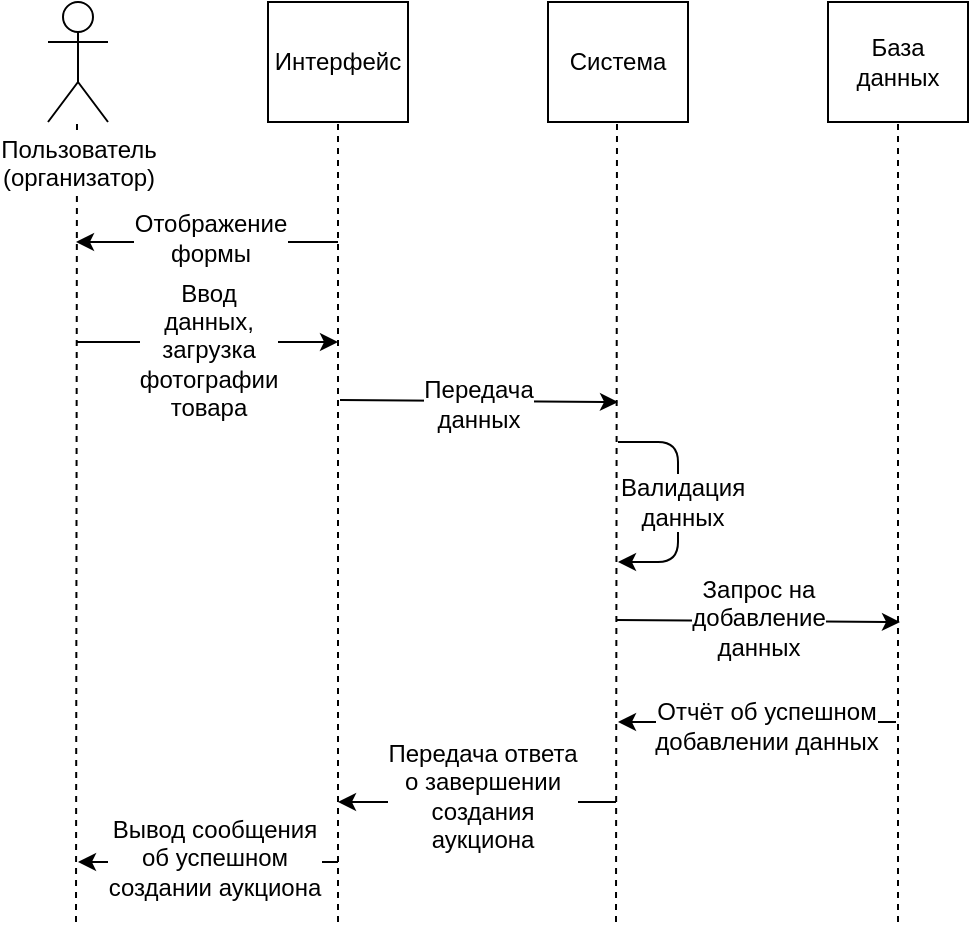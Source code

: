 <mxfile version="10.7.1" type="github"><diagram id="0xHDA5EfrwyX-AifSGQn" name="Page-1"><mxGraphModel dx="994" dy="835" grid="1" gridSize="10" guides="1" tooltips="1" connect="1" arrows="1" fold="1" page="1" pageScale="1" pageWidth="827" pageHeight="1169" math="0" shadow="0"><root><mxCell id="0"/><mxCell id="1" parent="0"/><mxCell id="ewqKxwT_v8m3utj_Tbs3-27" value="Интерфейс" style="rounded=0;whiteSpace=wrap;html=1;" vertex="1" parent="1"><mxGeometry x="230" y="200" width="70" height="60" as="geometry"/></mxCell><mxCell id="ewqKxwT_v8m3utj_Tbs3-28" value="Система" style="rounded=0;whiteSpace=wrap;html=1;" vertex="1" parent="1"><mxGeometry x="370" y="200" width="70" height="60" as="geometry"/></mxCell><mxCell id="ewqKxwT_v8m3utj_Tbs3-29" value="База данных" style="rounded=0;whiteSpace=wrap;html=1;" vertex="1" parent="1"><mxGeometry x="510" y="200" width="70" height="60" as="geometry"/></mxCell><mxCell id="ewqKxwT_v8m3utj_Tbs3-30" value="" style="endArrow=none;dashed=1;html=1;entryX=0.5;entryY=1;entryDx=0;entryDy=0;" edge="1" parent="1" target="ewqKxwT_v8m3utj_Tbs3-29"><mxGeometry width="50" height="50" relative="1" as="geometry"><mxPoint x="545" y="660" as="sourcePoint"/><mxPoint x="150" y="300" as="targetPoint"/></mxGeometry></mxCell><mxCell id="ewqKxwT_v8m3utj_Tbs3-31" value="" style="endArrow=none;dashed=1;html=1;entryX=0.5;entryY=1;entryDx=0;entryDy=0;" edge="1" parent="1"><mxGeometry width="50" height="50" relative="1" as="geometry"><mxPoint x="404" y="660" as="sourcePoint"/><mxPoint x="404.5" y="260" as="targetPoint"/></mxGeometry></mxCell><mxCell id="ewqKxwT_v8m3utj_Tbs3-32" value="" style="endArrow=none;dashed=1;html=1;entryX=0.5;entryY=1;entryDx=0;entryDy=0;" edge="1" parent="1"><mxGeometry width="50" height="50" relative="1" as="geometry"><mxPoint x="265" y="660" as="sourcePoint"/><mxPoint x="265" y="260" as="targetPoint"/></mxGeometry></mxCell><mxCell id="ewqKxwT_v8m3utj_Tbs3-33" value="" style="endArrow=none;dashed=1;html=1;entryX=0.5;entryY=1;entryDx=0;entryDy=0;" edge="1" parent="1"><mxGeometry width="50" height="50" relative="1" as="geometry"><mxPoint x="134" y="660" as="sourcePoint"/><mxPoint x="134.5" y="260" as="targetPoint"/></mxGeometry></mxCell><mxCell id="ewqKxwT_v8m3utj_Tbs3-34" value="Пользователь&lt;br&gt;(организатор)&lt;br&gt;" style="shape=umlActor;verticalLabelPosition=bottom;labelBackgroundColor=#ffffff;verticalAlign=top;html=1;outlineConnect=0;" vertex="1" parent="1"><mxGeometry x="120" y="200" width="30" height="60" as="geometry"/></mxCell><mxCell id="ewqKxwT_v8m3utj_Tbs3-35" value="" style="endArrow=classic;html=1;" edge="1" parent="1"><mxGeometry width="50" height="50" relative="1" as="geometry"><mxPoint x="265" y="320" as="sourcePoint"/><mxPoint x="134" y="320" as="targetPoint"/></mxGeometry></mxCell><mxCell id="ewqKxwT_v8m3utj_Tbs3-36" value="Отображение&lt;br&gt;формы" style="text;html=1;resizable=0;points=[];align=center;verticalAlign=middle;labelBackgroundColor=#ffffff;" vertex="1" connectable="0" parent="ewqKxwT_v8m3utj_Tbs3-35"><mxGeometry x="0.171" relative="1" as="geometry"><mxPoint x="12" y="-2" as="offset"/></mxGeometry></mxCell><mxCell id="ewqKxwT_v8m3utj_Tbs3-37" value="" style="endArrow=classic;html=1;" edge="1" parent="1"><mxGeometry width="50" height="50" relative="1" as="geometry"><mxPoint x="134" y="370" as="sourcePoint"/><mxPoint x="265" y="370" as="targetPoint"/></mxGeometry></mxCell><mxCell id="ewqKxwT_v8m3utj_Tbs3-38" value="Ввод&lt;br&gt;данных,&lt;br&gt;загрузка&lt;br&gt;фотографии&lt;br&gt;товара&lt;br&gt;" style="text;html=1;resizable=0;points=[];align=center;verticalAlign=middle;labelBackgroundColor=#ffffff;" vertex="1" connectable="0" parent="ewqKxwT_v8m3utj_Tbs3-37"><mxGeometry x="0.23" relative="1" as="geometry"><mxPoint x="-15" y="4" as="offset"/></mxGeometry></mxCell><mxCell id="ewqKxwT_v8m3utj_Tbs3-39" value="" style="endArrow=classic;html=1;" edge="1" parent="1"><mxGeometry width="50" height="50" relative="1" as="geometry"><mxPoint x="266" y="399" as="sourcePoint"/><mxPoint x="405" y="400" as="targetPoint"/></mxGeometry></mxCell><mxCell id="ewqKxwT_v8m3utj_Tbs3-40" value="Передача&lt;br&gt;данных&lt;br&gt;" style="text;html=1;resizable=0;points=[];align=center;verticalAlign=middle;labelBackgroundColor=#ffffff;" vertex="1" connectable="0" parent="ewqKxwT_v8m3utj_Tbs3-39"><mxGeometry x="-0.143" y="-1" relative="1" as="geometry"><mxPoint x="9" as="offset"/></mxGeometry></mxCell><mxCell id="ewqKxwT_v8m3utj_Tbs3-41" value="" style="endArrow=classic;html=1;" edge="1" parent="1"><mxGeometry width="50" height="50" relative="1" as="geometry"><mxPoint x="405" y="420" as="sourcePoint"/><mxPoint x="405" y="480" as="targetPoint"/><Array as="points"><mxPoint x="435" y="420"/><mxPoint x="435" y="480"/></Array></mxGeometry></mxCell><mxCell id="ewqKxwT_v8m3utj_Tbs3-42" value="Валидация&lt;br&gt;данных&lt;br&gt;" style="text;html=1;resizable=0;points=[];align=center;verticalAlign=middle;labelBackgroundColor=#ffffff;" vertex="1" connectable="0" parent="ewqKxwT_v8m3utj_Tbs3-41"><mxGeometry x="0.079" relative="1" as="geometry"><mxPoint x="2" y="-5" as="offset"/></mxGeometry></mxCell><mxCell id="ewqKxwT_v8m3utj_Tbs3-43" value="" style="endArrow=classic;html=1;" edge="1" parent="1"><mxGeometry width="50" height="50" relative="1" as="geometry"><mxPoint x="404" y="509" as="sourcePoint"/><mxPoint x="546" y="510" as="targetPoint"/></mxGeometry></mxCell><mxCell id="ewqKxwT_v8m3utj_Tbs3-44" value="Запрос на&lt;br&gt;добавление&lt;br&gt;данных&lt;br&gt;" style="text;html=1;resizable=0;points=[];align=center;verticalAlign=middle;labelBackgroundColor=#ffffff;" vertex="1" connectable="0" parent="ewqKxwT_v8m3utj_Tbs3-43"><mxGeometry x="0.279" relative="1" as="geometry"><mxPoint x="-20" y="-2" as="offset"/></mxGeometry></mxCell><mxCell id="ewqKxwT_v8m3utj_Tbs3-45" value="" style="endArrow=classic;html=1;" edge="1" parent="1"><mxGeometry width="50" height="50" relative="1" as="geometry"><mxPoint x="544" y="560" as="sourcePoint"/><mxPoint x="405" y="560" as="targetPoint"/></mxGeometry></mxCell><mxCell id="ewqKxwT_v8m3utj_Tbs3-46" value="Отчёт об успешном&lt;br&gt;добавлении данных&lt;br&gt;" style="text;html=1;resizable=0;points=[];align=center;verticalAlign=middle;labelBackgroundColor=#ffffff;" vertex="1" connectable="0" parent="ewqKxwT_v8m3utj_Tbs3-45"><mxGeometry x="-0.358" y="1" relative="1" as="geometry"><mxPoint x="-21" y="1" as="offset"/></mxGeometry></mxCell><mxCell id="ewqKxwT_v8m3utj_Tbs3-47" value="" style="endArrow=classic;html=1;" edge="1" parent="1"><mxGeometry width="50" height="50" relative="1" as="geometry"><mxPoint x="404" y="600" as="sourcePoint"/><mxPoint x="265" y="600" as="targetPoint"/></mxGeometry></mxCell><mxCell id="ewqKxwT_v8m3utj_Tbs3-48" value="Передача ответа&lt;br&gt;о завершении&lt;br&gt;создания&lt;br&gt;аукциона&lt;br&gt;" style="text;html=1;resizable=0;points=[];align=center;verticalAlign=middle;labelBackgroundColor=#ffffff;" vertex="1" connectable="0" parent="ewqKxwT_v8m3utj_Tbs3-47"><mxGeometry x="0.175" y="-2" relative="1" as="geometry"><mxPoint x="14" y="-1" as="offset"/></mxGeometry></mxCell><mxCell id="ewqKxwT_v8m3utj_Tbs3-49" value="" style="endArrow=classic;html=1;" edge="1" parent="1"><mxGeometry width="50" height="50" relative="1" as="geometry"><mxPoint x="265" y="630" as="sourcePoint"/><mxPoint x="135" y="630" as="targetPoint"/></mxGeometry></mxCell><mxCell id="ewqKxwT_v8m3utj_Tbs3-50" value="Вывод сообщения&lt;br&gt;об успешном&lt;br&gt;создании аукциона&lt;br&gt;" style="text;html=1;resizable=0;points=[];align=center;verticalAlign=middle;labelBackgroundColor=#ffffff;" vertex="1" connectable="0" parent="ewqKxwT_v8m3utj_Tbs3-49"><mxGeometry x="-0.122" relative="1" as="geometry"><mxPoint x="-5" y="-2" as="offset"/></mxGeometry></mxCell></root></mxGraphModel></diagram></mxfile>